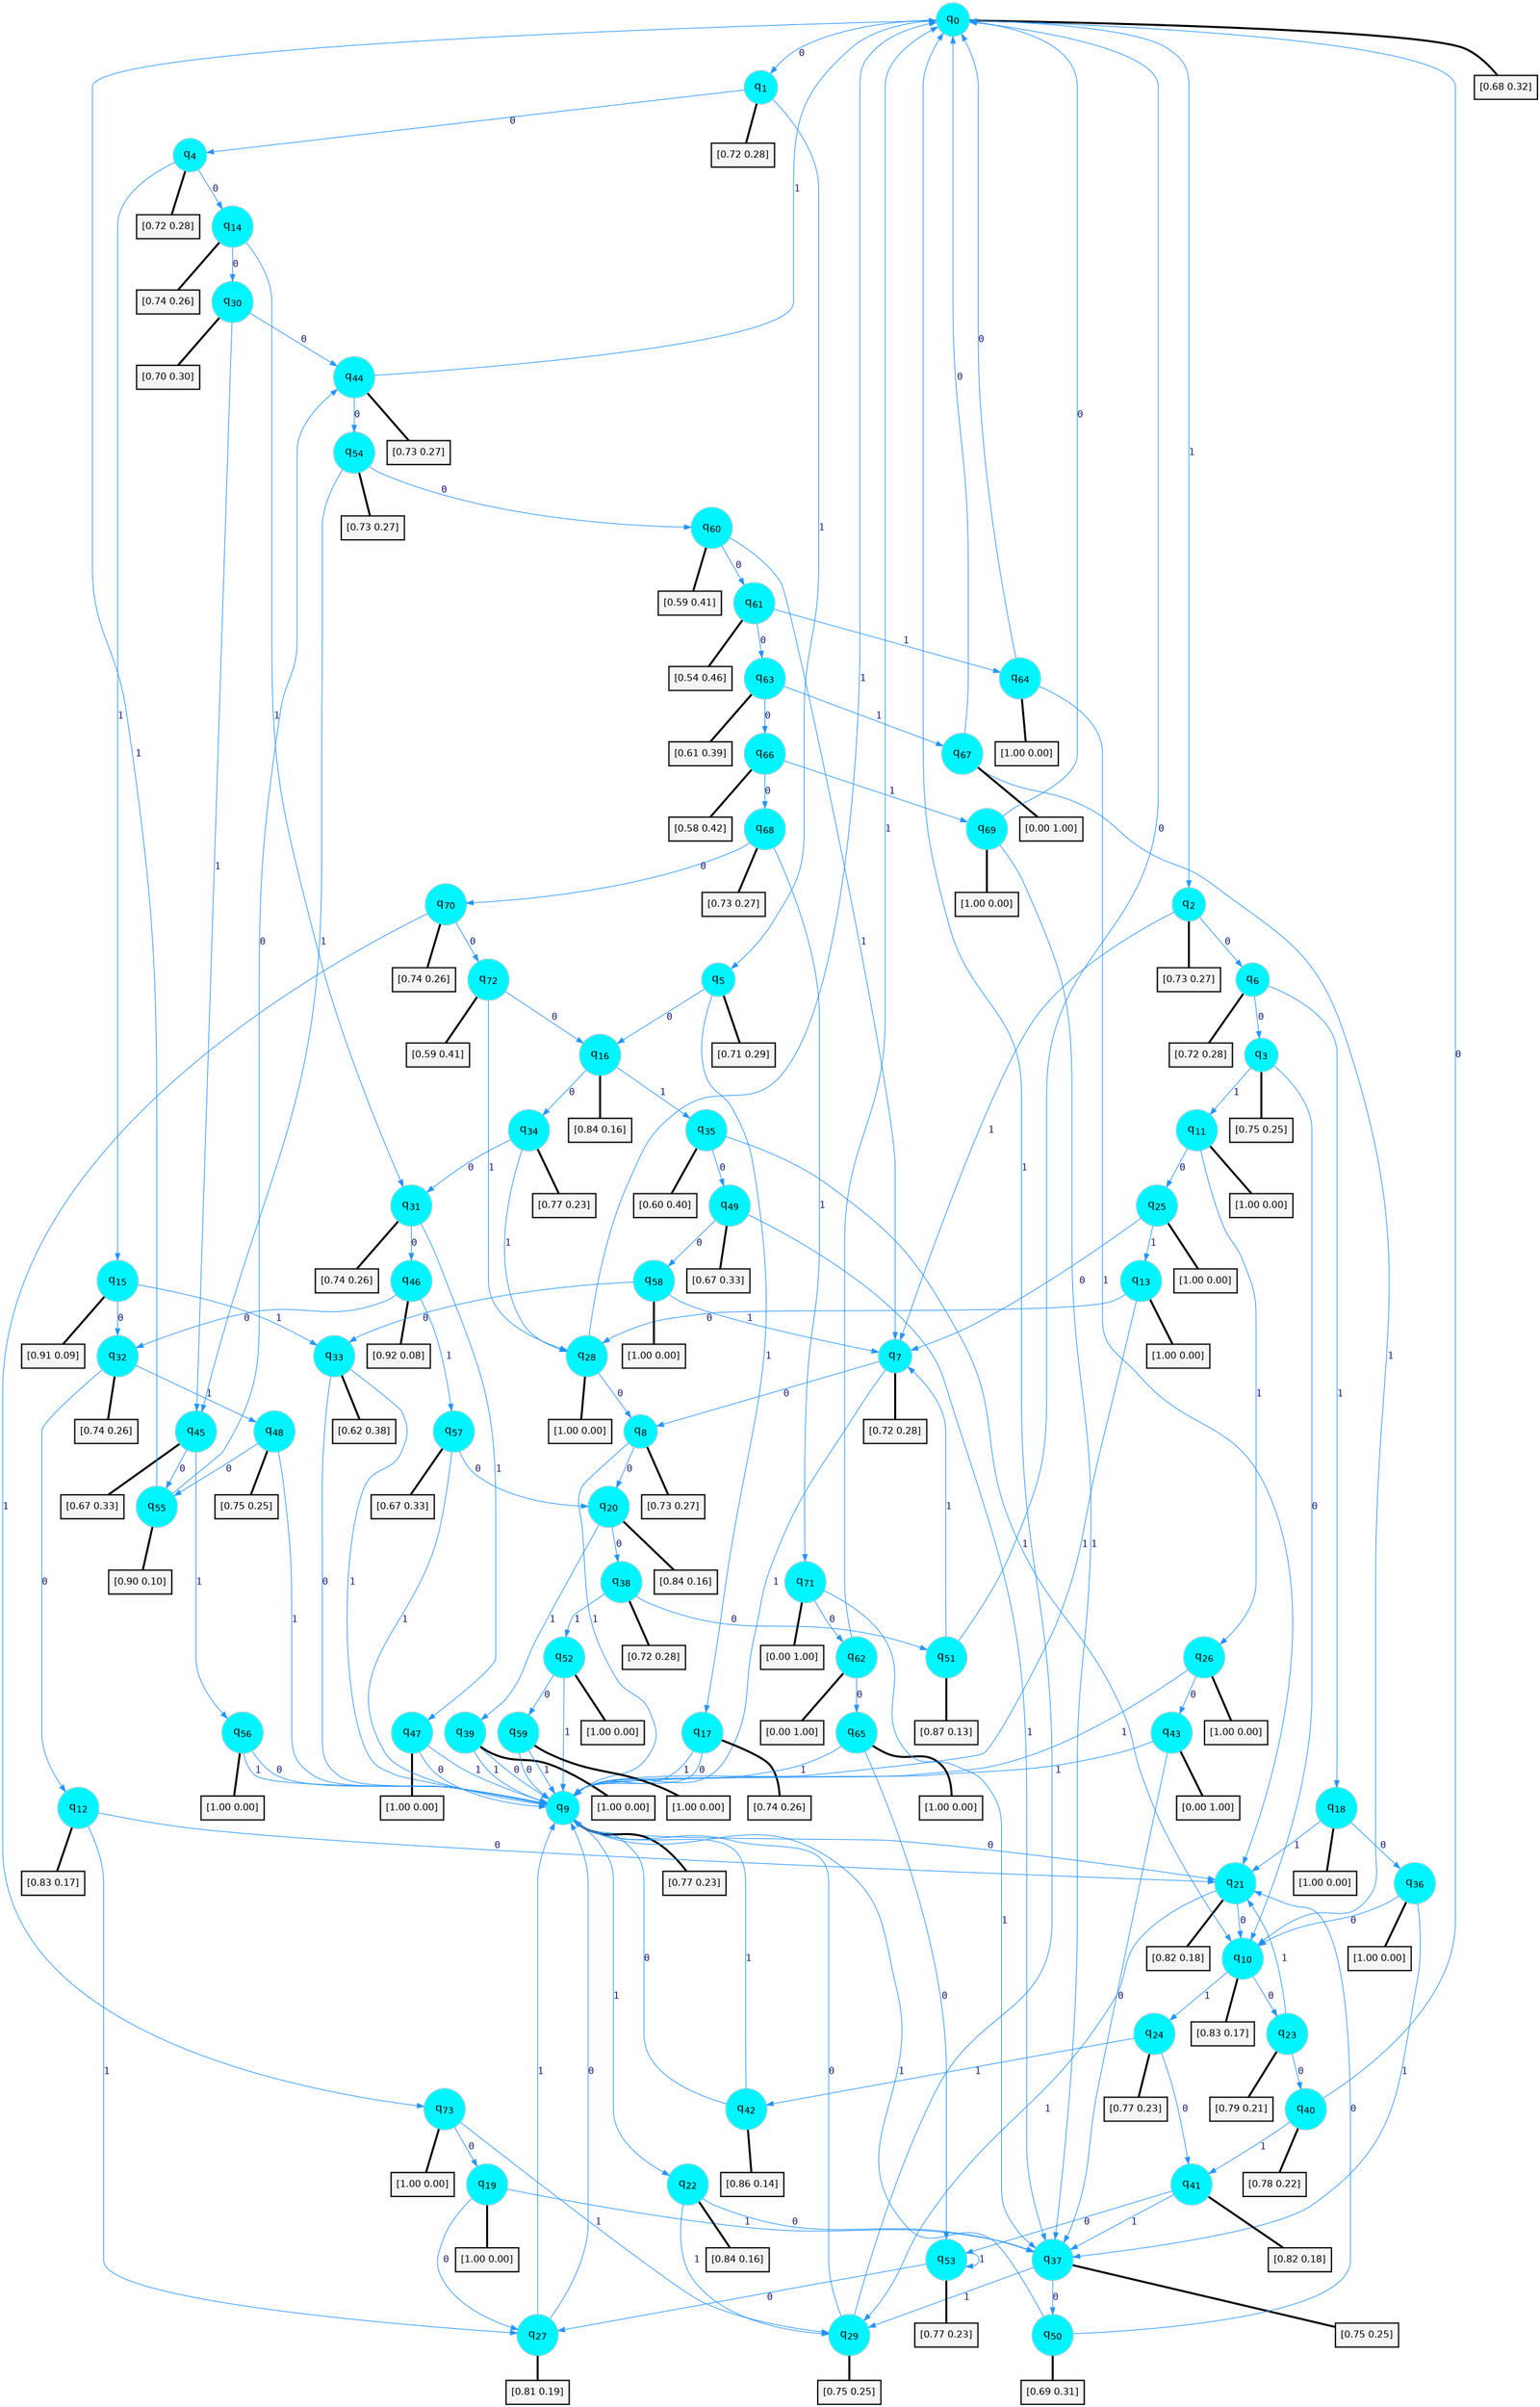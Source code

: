 digraph G {
graph [
bgcolor=transparent, dpi=300, rankdir=TD, size="40,25"];
node [
color=gray, fillcolor=turquoise1, fontcolor=black, fontname=Helvetica, fontsize=16, fontweight=bold, shape=circle, style=filled];
edge [
arrowsize=1, color=dodgerblue1, fontcolor=midnightblue, fontname=courier, fontweight=bold, penwidth=1, style=solid, weight=20];
0[label=<q<SUB>0</SUB>>];
1[label=<q<SUB>1</SUB>>];
2[label=<q<SUB>2</SUB>>];
3[label=<q<SUB>3</SUB>>];
4[label=<q<SUB>4</SUB>>];
5[label=<q<SUB>5</SUB>>];
6[label=<q<SUB>6</SUB>>];
7[label=<q<SUB>7</SUB>>];
8[label=<q<SUB>8</SUB>>];
9[label=<q<SUB>9</SUB>>];
10[label=<q<SUB>10</SUB>>];
11[label=<q<SUB>11</SUB>>];
12[label=<q<SUB>12</SUB>>];
13[label=<q<SUB>13</SUB>>];
14[label=<q<SUB>14</SUB>>];
15[label=<q<SUB>15</SUB>>];
16[label=<q<SUB>16</SUB>>];
17[label=<q<SUB>17</SUB>>];
18[label=<q<SUB>18</SUB>>];
19[label=<q<SUB>19</SUB>>];
20[label=<q<SUB>20</SUB>>];
21[label=<q<SUB>21</SUB>>];
22[label=<q<SUB>22</SUB>>];
23[label=<q<SUB>23</SUB>>];
24[label=<q<SUB>24</SUB>>];
25[label=<q<SUB>25</SUB>>];
26[label=<q<SUB>26</SUB>>];
27[label=<q<SUB>27</SUB>>];
28[label=<q<SUB>28</SUB>>];
29[label=<q<SUB>29</SUB>>];
30[label=<q<SUB>30</SUB>>];
31[label=<q<SUB>31</SUB>>];
32[label=<q<SUB>32</SUB>>];
33[label=<q<SUB>33</SUB>>];
34[label=<q<SUB>34</SUB>>];
35[label=<q<SUB>35</SUB>>];
36[label=<q<SUB>36</SUB>>];
37[label=<q<SUB>37</SUB>>];
38[label=<q<SUB>38</SUB>>];
39[label=<q<SUB>39</SUB>>];
40[label=<q<SUB>40</SUB>>];
41[label=<q<SUB>41</SUB>>];
42[label=<q<SUB>42</SUB>>];
43[label=<q<SUB>43</SUB>>];
44[label=<q<SUB>44</SUB>>];
45[label=<q<SUB>45</SUB>>];
46[label=<q<SUB>46</SUB>>];
47[label=<q<SUB>47</SUB>>];
48[label=<q<SUB>48</SUB>>];
49[label=<q<SUB>49</SUB>>];
50[label=<q<SUB>50</SUB>>];
51[label=<q<SUB>51</SUB>>];
52[label=<q<SUB>52</SUB>>];
53[label=<q<SUB>53</SUB>>];
54[label=<q<SUB>54</SUB>>];
55[label=<q<SUB>55</SUB>>];
56[label=<q<SUB>56</SUB>>];
57[label=<q<SUB>57</SUB>>];
58[label=<q<SUB>58</SUB>>];
59[label=<q<SUB>59</SUB>>];
60[label=<q<SUB>60</SUB>>];
61[label=<q<SUB>61</SUB>>];
62[label=<q<SUB>62</SUB>>];
63[label=<q<SUB>63</SUB>>];
64[label=<q<SUB>64</SUB>>];
65[label=<q<SUB>65</SUB>>];
66[label=<q<SUB>66</SUB>>];
67[label=<q<SUB>67</SUB>>];
68[label=<q<SUB>68</SUB>>];
69[label=<q<SUB>69</SUB>>];
70[label=<q<SUB>70</SUB>>];
71[label=<q<SUB>71</SUB>>];
72[label=<q<SUB>72</SUB>>];
73[label=<q<SUB>73</SUB>>];
74[label="[0.68 0.32]", shape=box,fontcolor=black, fontname=Helvetica, fontsize=14, penwidth=2, fillcolor=whitesmoke,color=black];
75[label="[0.72 0.28]", shape=box,fontcolor=black, fontname=Helvetica, fontsize=14, penwidth=2, fillcolor=whitesmoke,color=black];
76[label="[0.73 0.27]", shape=box,fontcolor=black, fontname=Helvetica, fontsize=14, penwidth=2, fillcolor=whitesmoke,color=black];
77[label="[0.75 0.25]", shape=box,fontcolor=black, fontname=Helvetica, fontsize=14, penwidth=2, fillcolor=whitesmoke,color=black];
78[label="[0.72 0.28]", shape=box,fontcolor=black, fontname=Helvetica, fontsize=14, penwidth=2, fillcolor=whitesmoke,color=black];
79[label="[0.71 0.29]", shape=box,fontcolor=black, fontname=Helvetica, fontsize=14, penwidth=2, fillcolor=whitesmoke,color=black];
80[label="[0.72 0.28]", shape=box,fontcolor=black, fontname=Helvetica, fontsize=14, penwidth=2, fillcolor=whitesmoke,color=black];
81[label="[0.72 0.28]", shape=box,fontcolor=black, fontname=Helvetica, fontsize=14, penwidth=2, fillcolor=whitesmoke,color=black];
82[label="[0.73 0.27]", shape=box,fontcolor=black, fontname=Helvetica, fontsize=14, penwidth=2, fillcolor=whitesmoke,color=black];
83[label="[0.77 0.23]", shape=box,fontcolor=black, fontname=Helvetica, fontsize=14, penwidth=2, fillcolor=whitesmoke,color=black];
84[label="[0.83 0.17]", shape=box,fontcolor=black, fontname=Helvetica, fontsize=14, penwidth=2, fillcolor=whitesmoke,color=black];
85[label="[1.00 0.00]", shape=box,fontcolor=black, fontname=Helvetica, fontsize=14, penwidth=2, fillcolor=whitesmoke,color=black];
86[label="[0.83 0.17]", shape=box,fontcolor=black, fontname=Helvetica, fontsize=14, penwidth=2, fillcolor=whitesmoke,color=black];
87[label="[1.00 0.00]", shape=box,fontcolor=black, fontname=Helvetica, fontsize=14, penwidth=2, fillcolor=whitesmoke,color=black];
88[label="[0.74 0.26]", shape=box,fontcolor=black, fontname=Helvetica, fontsize=14, penwidth=2, fillcolor=whitesmoke,color=black];
89[label="[0.91 0.09]", shape=box,fontcolor=black, fontname=Helvetica, fontsize=14, penwidth=2, fillcolor=whitesmoke,color=black];
90[label="[0.84 0.16]", shape=box,fontcolor=black, fontname=Helvetica, fontsize=14, penwidth=2, fillcolor=whitesmoke,color=black];
91[label="[0.74 0.26]", shape=box,fontcolor=black, fontname=Helvetica, fontsize=14, penwidth=2, fillcolor=whitesmoke,color=black];
92[label="[1.00 0.00]", shape=box,fontcolor=black, fontname=Helvetica, fontsize=14, penwidth=2, fillcolor=whitesmoke,color=black];
93[label="[1.00 0.00]", shape=box,fontcolor=black, fontname=Helvetica, fontsize=14, penwidth=2, fillcolor=whitesmoke,color=black];
94[label="[0.84 0.16]", shape=box,fontcolor=black, fontname=Helvetica, fontsize=14, penwidth=2, fillcolor=whitesmoke,color=black];
95[label="[0.82 0.18]", shape=box,fontcolor=black, fontname=Helvetica, fontsize=14, penwidth=2, fillcolor=whitesmoke,color=black];
96[label="[0.84 0.16]", shape=box,fontcolor=black, fontname=Helvetica, fontsize=14, penwidth=2, fillcolor=whitesmoke,color=black];
97[label="[0.79 0.21]", shape=box,fontcolor=black, fontname=Helvetica, fontsize=14, penwidth=2, fillcolor=whitesmoke,color=black];
98[label="[0.77 0.23]", shape=box,fontcolor=black, fontname=Helvetica, fontsize=14, penwidth=2, fillcolor=whitesmoke,color=black];
99[label="[1.00 0.00]", shape=box,fontcolor=black, fontname=Helvetica, fontsize=14, penwidth=2, fillcolor=whitesmoke,color=black];
100[label="[1.00 0.00]", shape=box,fontcolor=black, fontname=Helvetica, fontsize=14, penwidth=2, fillcolor=whitesmoke,color=black];
101[label="[0.81 0.19]", shape=box,fontcolor=black, fontname=Helvetica, fontsize=14, penwidth=2, fillcolor=whitesmoke,color=black];
102[label="[1.00 0.00]", shape=box,fontcolor=black, fontname=Helvetica, fontsize=14, penwidth=2, fillcolor=whitesmoke,color=black];
103[label="[0.75 0.25]", shape=box,fontcolor=black, fontname=Helvetica, fontsize=14, penwidth=2, fillcolor=whitesmoke,color=black];
104[label="[0.70 0.30]", shape=box,fontcolor=black, fontname=Helvetica, fontsize=14, penwidth=2, fillcolor=whitesmoke,color=black];
105[label="[0.74 0.26]", shape=box,fontcolor=black, fontname=Helvetica, fontsize=14, penwidth=2, fillcolor=whitesmoke,color=black];
106[label="[0.74 0.26]", shape=box,fontcolor=black, fontname=Helvetica, fontsize=14, penwidth=2, fillcolor=whitesmoke,color=black];
107[label="[0.62 0.38]", shape=box,fontcolor=black, fontname=Helvetica, fontsize=14, penwidth=2, fillcolor=whitesmoke,color=black];
108[label="[0.77 0.23]", shape=box,fontcolor=black, fontname=Helvetica, fontsize=14, penwidth=2, fillcolor=whitesmoke,color=black];
109[label="[0.60 0.40]", shape=box,fontcolor=black, fontname=Helvetica, fontsize=14, penwidth=2, fillcolor=whitesmoke,color=black];
110[label="[1.00 0.00]", shape=box,fontcolor=black, fontname=Helvetica, fontsize=14, penwidth=2, fillcolor=whitesmoke,color=black];
111[label="[0.75 0.25]", shape=box,fontcolor=black, fontname=Helvetica, fontsize=14, penwidth=2, fillcolor=whitesmoke,color=black];
112[label="[0.72 0.28]", shape=box,fontcolor=black, fontname=Helvetica, fontsize=14, penwidth=2, fillcolor=whitesmoke,color=black];
113[label="[1.00 0.00]", shape=box,fontcolor=black, fontname=Helvetica, fontsize=14, penwidth=2, fillcolor=whitesmoke,color=black];
114[label="[0.78 0.22]", shape=box,fontcolor=black, fontname=Helvetica, fontsize=14, penwidth=2, fillcolor=whitesmoke,color=black];
115[label="[0.82 0.18]", shape=box,fontcolor=black, fontname=Helvetica, fontsize=14, penwidth=2, fillcolor=whitesmoke,color=black];
116[label="[0.86 0.14]", shape=box,fontcolor=black, fontname=Helvetica, fontsize=14, penwidth=2, fillcolor=whitesmoke,color=black];
117[label="[0.00 1.00]", shape=box,fontcolor=black, fontname=Helvetica, fontsize=14, penwidth=2, fillcolor=whitesmoke,color=black];
118[label="[0.73 0.27]", shape=box,fontcolor=black, fontname=Helvetica, fontsize=14, penwidth=2, fillcolor=whitesmoke,color=black];
119[label="[0.67 0.33]", shape=box,fontcolor=black, fontname=Helvetica, fontsize=14, penwidth=2, fillcolor=whitesmoke,color=black];
120[label="[0.92 0.08]", shape=box,fontcolor=black, fontname=Helvetica, fontsize=14, penwidth=2, fillcolor=whitesmoke,color=black];
121[label="[1.00 0.00]", shape=box,fontcolor=black, fontname=Helvetica, fontsize=14, penwidth=2, fillcolor=whitesmoke,color=black];
122[label="[0.75 0.25]", shape=box,fontcolor=black, fontname=Helvetica, fontsize=14, penwidth=2, fillcolor=whitesmoke,color=black];
123[label="[0.67 0.33]", shape=box,fontcolor=black, fontname=Helvetica, fontsize=14, penwidth=2, fillcolor=whitesmoke,color=black];
124[label="[0.69 0.31]", shape=box,fontcolor=black, fontname=Helvetica, fontsize=14, penwidth=2, fillcolor=whitesmoke,color=black];
125[label="[0.87 0.13]", shape=box,fontcolor=black, fontname=Helvetica, fontsize=14, penwidth=2, fillcolor=whitesmoke,color=black];
126[label="[1.00 0.00]", shape=box,fontcolor=black, fontname=Helvetica, fontsize=14, penwidth=2, fillcolor=whitesmoke,color=black];
127[label="[0.77 0.23]", shape=box,fontcolor=black, fontname=Helvetica, fontsize=14, penwidth=2, fillcolor=whitesmoke,color=black];
128[label="[0.73 0.27]", shape=box,fontcolor=black, fontname=Helvetica, fontsize=14, penwidth=2, fillcolor=whitesmoke,color=black];
129[label="[0.90 0.10]", shape=box,fontcolor=black, fontname=Helvetica, fontsize=14, penwidth=2, fillcolor=whitesmoke,color=black];
130[label="[1.00 0.00]", shape=box,fontcolor=black, fontname=Helvetica, fontsize=14, penwidth=2, fillcolor=whitesmoke,color=black];
131[label="[0.67 0.33]", shape=box,fontcolor=black, fontname=Helvetica, fontsize=14, penwidth=2, fillcolor=whitesmoke,color=black];
132[label="[1.00 0.00]", shape=box,fontcolor=black, fontname=Helvetica, fontsize=14, penwidth=2, fillcolor=whitesmoke,color=black];
133[label="[1.00 0.00]", shape=box,fontcolor=black, fontname=Helvetica, fontsize=14, penwidth=2, fillcolor=whitesmoke,color=black];
134[label="[0.59 0.41]", shape=box,fontcolor=black, fontname=Helvetica, fontsize=14, penwidth=2, fillcolor=whitesmoke,color=black];
135[label="[0.54 0.46]", shape=box,fontcolor=black, fontname=Helvetica, fontsize=14, penwidth=2, fillcolor=whitesmoke,color=black];
136[label="[0.00 1.00]", shape=box,fontcolor=black, fontname=Helvetica, fontsize=14, penwidth=2, fillcolor=whitesmoke,color=black];
137[label="[0.61 0.39]", shape=box,fontcolor=black, fontname=Helvetica, fontsize=14, penwidth=2, fillcolor=whitesmoke,color=black];
138[label="[1.00 0.00]", shape=box,fontcolor=black, fontname=Helvetica, fontsize=14, penwidth=2, fillcolor=whitesmoke,color=black];
139[label="[1.00 0.00]", shape=box,fontcolor=black, fontname=Helvetica, fontsize=14, penwidth=2, fillcolor=whitesmoke,color=black];
140[label="[0.58 0.42]", shape=box,fontcolor=black, fontname=Helvetica, fontsize=14, penwidth=2, fillcolor=whitesmoke,color=black];
141[label="[0.00 1.00]", shape=box,fontcolor=black, fontname=Helvetica, fontsize=14, penwidth=2, fillcolor=whitesmoke,color=black];
142[label="[0.73 0.27]", shape=box,fontcolor=black, fontname=Helvetica, fontsize=14, penwidth=2, fillcolor=whitesmoke,color=black];
143[label="[1.00 0.00]", shape=box,fontcolor=black, fontname=Helvetica, fontsize=14, penwidth=2, fillcolor=whitesmoke,color=black];
144[label="[0.74 0.26]", shape=box,fontcolor=black, fontname=Helvetica, fontsize=14, penwidth=2, fillcolor=whitesmoke,color=black];
145[label="[0.00 1.00]", shape=box,fontcolor=black, fontname=Helvetica, fontsize=14, penwidth=2, fillcolor=whitesmoke,color=black];
146[label="[0.59 0.41]", shape=box,fontcolor=black, fontname=Helvetica, fontsize=14, penwidth=2, fillcolor=whitesmoke,color=black];
147[label="[1.00 0.00]", shape=box,fontcolor=black, fontname=Helvetica, fontsize=14, penwidth=2, fillcolor=whitesmoke,color=black];
0->1 [label=0];
0->2 [label=1];
0->74 [arrowhead=none, penwidth=3,color=black];
1->4 [label=0];
1->5 [label=1];
1->75 [arrowhead=none, penwidth=3,color=black];
2->6 [label=0];
2->7 [label=1];
2->76 [arrowhead=none, penwidth=3,color=black];
3->10 [label=0];
3->11 [label=1];
3->77 [arrowhead=none, penwidth=3,color=black];
4->14 [label=0];
4->15 [label=1];
4->78 [arrowhead=none, penwidth=3,color=black];
5->16 [label=0];
5->17 [label=1];
5->79 [arrowhead=none, penwidth=3,color=black];
6->3 [label=0];
6->18 [label=1];
6->80 [arrowhead=none, penwidth=3,color=black];
7->8 [label=0];
7->9 [label=1];
7->81 [arrowhead=none, penwidth=3,color=black];
8->20 [label=0];
8->9 [label=1];
8->82 [arrowhead=none, penwidth=3,color=black];
9->21 [label=0];
9->22 [label=1];
9->83 [arrowhead=none, penwidth=3,color=black];
10->23 [label=0];
10->24 [label=1];
10->84 [arrowhead=none, penwidth=3,color=black];
11->25 [label=0];
11->26 [label=1];
11->85 [arrowhead=none, penwidth=3,color=black];
12->21 [label=0];
12->27 [label=1];
12->86 [arrowhead=none, penwidth=3,color=black];
13->28 [label=0];
13->9 [label=1];
13->87 [arrowhead=none, penwidth=3,color=black];
14->30 [label=0];
14->31 [label=1];
14->88 [arrowhead=none, penwidth=3,color=black];
15->32 [label=0];
15->33 [label=1];
15->89 [arrowhead=none, penwidth=3,color=black];
16->34 [label=0];
16->35 [label=1];
16->90 [arrowhead=none, penwidth=3,color=black];
17->9 [label=0];
17->9 [label=1];
17->91 [arrowhead=none, penwidth=3,color=black];
18->36 [label=0];
18->21 [label=1];
18->92 [arrowhead=none, penwidth=3,color=black];
19->27 [label=0];
19->37 [label=1];
19->93 [arrowhead=none, penwidth=3,color=black];
20->38 [label=0];
20->39 [label=1];
20->94 [arrowhead=none, penwidth=3,color=black];
21->10 [label=0];
21->29 [label=1];
21->95 [arrowhead=none, penwidth=3,color=black];
22->37 [label=0];
22->29 [label=1];
22->96 [arrowhead=none, penwidth=3,color=black];
23->40 [label=0];
23->21 [label=1];
23->97 [arrowhead=none, penwidth=3,color=black];
24->41 [label=0];
24->42 [label=1];
24->98 [arrowhead=none, penwidth=3,color=black];
25->7 [label=0];
25->13 [label=1];
25->99 [arrowhead=none, penwidth=3,color=black];
26->43 [label=0];
26->9 [label=1];
26->100 [arrowhead=none, penwidth=3,color=black];
27->9 [label=0];
27->9 [label=1];
27->101 [arrowhead=none, penwidth=3,color=black];
28->8 [label=0];
28->0 [label=1];
28->102 [arrowhead=none, penwidth=3,color=black];
29->9 [label=0];
29->0 [label=1];
29->103 [arrowhead=none, penwidth=3,color=black];
30->44 [label=0];
30->45 [label=1];
30->104 [arrowhead=none, penwidth=3,color=black];
31->46 [label=0];
31->47 [label=1];
31->105 [arrowhead=none, penwidth=3,color=black];
32->12 [label=0];
32->48 [label=1];
32->106 [arrowhead=none, penwidth=3,color=black];
33->9 [label=0];
33->9 [label=1];
33->107 [arrowhead=none, penwidth=3,color=black];
34->31 [label=0];
34->28 [label=1];
34->108 [arrowhead=none, penwidth=3,color=black];
35->49 [label=0];
35->10 [label=1];
35->109 [arrowhead=none, penwidth=3,color=black];
36->10 [label=0];
36->37 [label=1];
36->110 [arrowhead=none, penwidth=3,color=black];
37->50 [label=0];
37->29 [label=1];
37->111 [arrowhead=none, penwidth=3,color=black];
38->51 [label=0];
38->52 [label=1];
38->112 [arrowhead=none, penwidth=3,color=black];
39->9 [label=0];
39->9 [label=1];
39->113 [arrowhead=none, penwidth=3,color=black];
40->0 [label=0];
40->41 [label=1];
40->114 [arrowhead=none, penwidth=3,color=black];
41->53 [label=0];
41->37 [label=1];
41->115 [arrowhead=none, penwidth=3,color=black];
42->9 [label=0];
42->9 [label=1];
42->116 [arrowhead=none, penwidth=3,color=black];
43->37 [label=0];
43->9 [label=1];
43->117 [arrowhead=none, penwidth=3,color=black];
44->54 [label=0];
44->0 [label=1];
44->118 [arrowhead=none, penwidth=3,color=black];
45->55 [label=0];
45->56 [label=1];
45->119 [arrowhead=none, penwidth=3,color=black];
46->32 [label=0];
46->57 [label=1];
46->120 [arrowhead=none, penwidth=3,color=black];
47->9 [label=0];
47->9 [label=1];
47->121 [arrowhead=none, penwidth=3,color=black];
48->55 [label=0];
48->9 [label=1];
48->122 [arrowhead=none, penwidth=3,color=black];
49->58 [label=0];
49->37 [label=1];
49->123 [arrowhead=none, penwidth=3,color=black];
50->21 [label=0];
50->9 [label=1];
50->124 [arrowhead=none, penwidth=3,color=black];
51->0 [label=0];
51->7 [label=1];
51->125 [arrowhead=none, penwidth=3,color=black];
52->59 [label=0];
52->9 [label=1];
52->126 [arrowhead=none, penwidth=3,color=black];
53->27 [label=0];
53->53 [label=1];
53->127 [arrowhead=none, penwidth=3,color=black];
54->60 [label=0];
54->45 [label=1];
54->128 [arrowhead=none, penwidth=3,color=black];
55->44 [label=0];
55->0 [label=1];
55->129 [arrowhead=none, penwidth=3,color=black];
56->9 [label=0];
56->9 [label=1];
56->130 [arrowhead=none, penwidth=3,color=black];
57->20 [label=0];
57->9 [label=1];
57->131 [arrowhead=none, penwidth=3,color=black];
58->33 [label=0];
58->7 [label=1];
58->132 [arrowhead=none, penwidth=3,color=black];
59->9 [label=0];
59->9 [label=1];
59->133 [arrowhead=none, penwidth=3,color=black];
60->61 [label=0];
60->7 [label=1];
60->134 [arrowhead=none, penwidth=3,color=black];
61->63 [label=0];
61->64 [label=1];
61->135 [arrowhead=none, penwidth=3,color=black];
62->65 [label=0];
62->0 [label=1];
62->136 [arrowhead=none, penwidth=3,color=black];
63->66 [label=0];
63->67 [label=1];
63->137 [arrowhead=none, penwidth=3,color=black];
64->0 [label=0];
64->21 [label=1];
64->138 [arrowhead=none, penwidth=3,color=black];
65->53 [label=0];
65->9 [label=1];
65->139 [arrowhead=none, penwidth=3,color=black];
66->68 [label=0];
66->69 [label=1];
66->140 [arrowhead=none, penwidth=3,color=black];
67->0 [label=0];
67->10 [label=1];
67->141 [arrowhead=none, penwidth=3,color=black];
68->70 [label=0];
68->71 [label=1];
68->142 [arrowhead=none, penwidth=3,color=black];
69->0 [label=0];
69->37 [label=1];
69->143 [arrowhead=none, penwidth=3,color=black];
70->72 [label=0];
70->73 [label=1];
70->144 [arrowhead=none, penwidth=3,color=black];
71->62 [label=0];
71->37 [label=1];
71->145 [arrowhead=none, penwidth=3,color=black];
72->16 [label=0];
72->28 [label=1];
72->146 [arrowhead=none, penwidth=3,color=black];
73->19 [label=0];
73->29 [label=1];
73->147 [arrowhead=none, penwidth=3,color=black];
}
